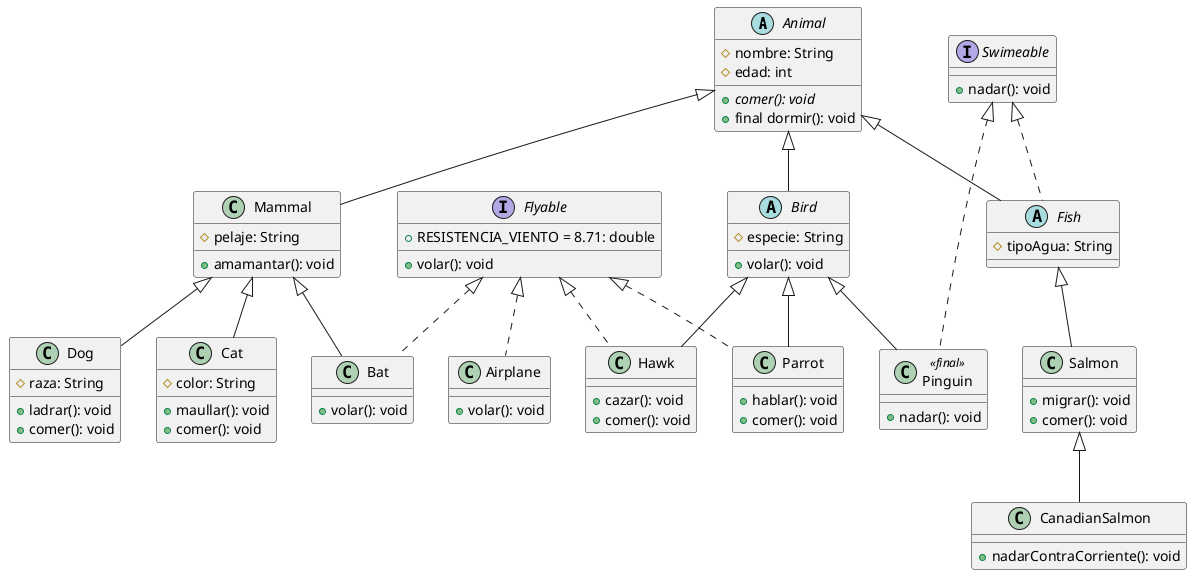 @startuml

abstract class Animal {
    # nombre: String
    # edad: int
    + {abstract} comer(): void
    + final dormir(): void
}
interface Swimeable {
    + nadar(): void
}
interface Flyable {
    + RESISTENCIA_VIENTO = 8.71: double
    + volar(): void
}
class Dog extends Mammal {
    # raza: String
    + ladrar(): void
    + comer(): void
}
class Cat extends Mammal {
    # color: String
    + maullar(): void
    + comer(): void
}
abstract class Bird extends Animal {
    # especie: String
    + volar(): void
}
class Hawk extends Bird implements Flyable {
    + cazar(): void
    + comer(): void
}
class Parrot extends Bird implements Flyable {
    + hablar(): void
    + comer(): void
}
abstract class Fish extends Animal implements Swimeable {
    # tipoAgua: String
}
class Salmon extends Fish {
    + migrar(): void
    + comer(): void
}
class Pinguin <<final>> extends Bird implements Swimeable {
    + nadar(): void
}
class Mammal extends Animal {
    # pelaje: String
    + amamantar(): void
}

class Bat extends Mammal implements Flyable {
    + volar(): void
}
class CanadianSalmon extends Salmon {
    + nadarContraCorriente(): void
}

class Airplane implements Flyable {
    + volar(): void
}
@enduml